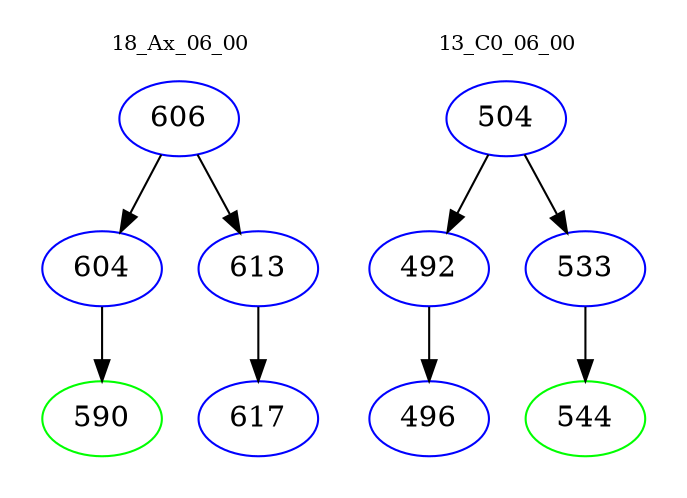 digraph{
subgraph cluster_0 {
color = white
label = "18_Ax_06_00";
fontsize=10;
T0_606 [label="606", color="blue"]
T0_606 -> T0_604 [color="black"]
T0_604 [label="604", color="blue"]
T0_604 -> T0_590 [color="black"]
T0_590 [label="590", color="green"]
T0_606 -> T0_613 [color="black"]
T0_613 [label="613", color="blue"]
T0_613 -> T0_617 [color="black"]
T0_617 [label="617", color="blue"]
}
subgraph cluster_1 {
color = white
label = "13_C0_06_00";
fontsize=10;
T1_504 [label="504", color="blue"]
T1_504 -> T1_492 [color="black"]
T1_492 [label="492", color="blue"]
T1_492 -> T1_496 [color="black"]
T1_496 [label="496", color="blue"]
T1_504 -> T1_533 [color="black"]
T1_533 [label="533", color="blue"]
T1_533 -> T1_544 [color="black"]
T1_544 [label="544", color="green"]
}
}

